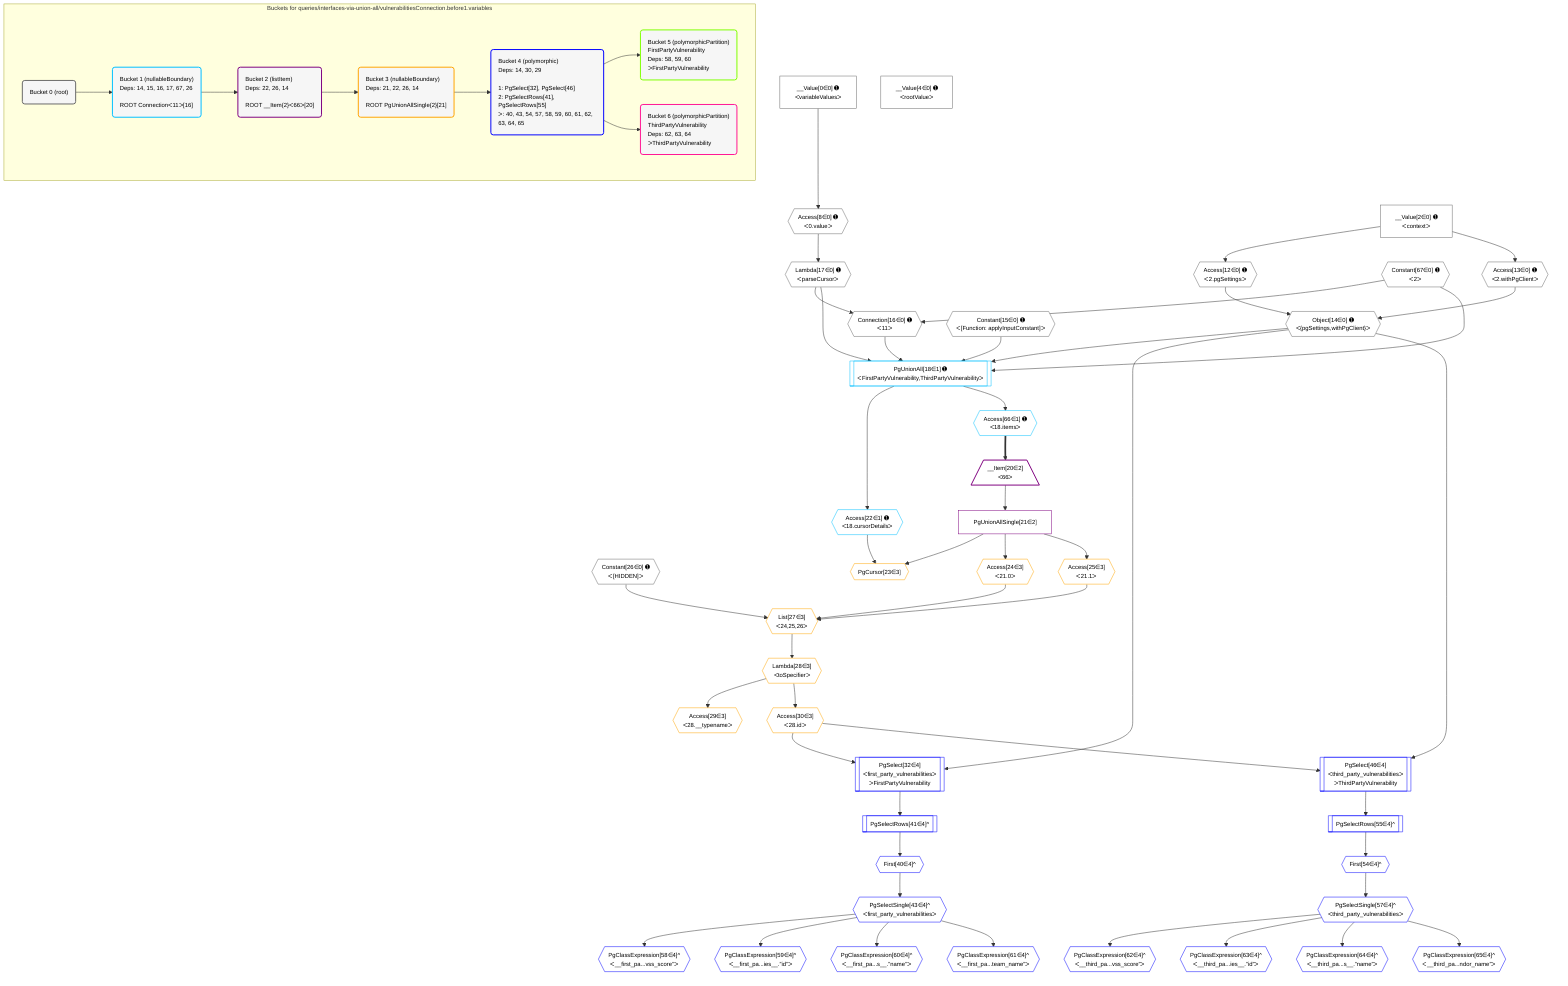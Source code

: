%%{init: {'themeVariables': { 'fontSize': '12px'}}}%%
graph TD
    classDef path fill:#eee,stroke:#000,color:#000
    classDef plan fill:#fff,stroke-width:1px,color:#000
    classDef itemplan fill:#fff,stroke-width:2px,color:#000
    classDef unbatchedplan fill:#dff,stroke-width:1px,color:#000
    classDef sideeffectplan fill:#fcc,stroke-width:2px,color:#000
    classDef bucket fill:#f6f6f6,color:#000,stroke-width:2px,text-align:left

    subgraph "Buckets for queries/interfaces-via-union-all/vulnerabilitiesConnection.before1.variables"
    Bucket0("Bucket 0 (root)"):::bucket
    Bucket1("Bucket 1 (nullableBoundary)<br />Deps: 14, 15, 16, 17, 67, 26<br /><br />ROOT Connectionᐸ11ᐳ[16]"):::bucket
    Bucket2("Bucket 2 (listItem)<br />Deps: 22, 26, 14<br /><br />ROOT __Item{2}ᐸ66ᐳ[20]"):::bucket
    Bucket3("Bucket 3 (nullableBoundary)<br />Deps: 21, 22, 26, 14<br /><br />ROOT PgUnionAllSingle{2}[21]"):::bucket
    Bucket4("Bucket 4 (polymorphic)<br />Deps: 14, 30, 29<br /><br />1: PgSelect[32], PgSelect[46]<br />2: PgSelectRows[41], PgSelectRows[55]<br />ᐳ: 40, 43, 54, 57, 58, 59, 60, 61, 62, 63, 64, 65"):::bucket
    Bucket5("Bucket 5 (polymorphicPartition)<br />FirstPartyVulnerability<br />Deps: 58, 59, 60<br />ᐳFirstPartyVulnerability"):::bucket
    Bucket6("Bucket 6 (polymorphicPartition)<br />ThirdPartyVulnerability<br />Deps: 62, 63, 64<br />ᐳThirdPartyVulnerability"):::bucket
    end
    Bucket0 --> Bucket1
    Bucket1 --> Bucket2
    Bucket2 --> Bucket3
    Bucket3 --> Bucket4
    Bucket4 --> Bucket5 & Bucket6

    %% plan dependencies
    Object14{{"Object[14∈0] ➊<br />ᐸ{pgSettings,withPgClient}ᐳ"}}:::plan
    Access12{{"Access[12∈0] ➊<br />ᐸ2.pgSettingsᐳ"}}:::plan
    Access13{{"Access[13∈0] ➊<br />ᐸ2.withPgClientᐳ"}}:::plan
    Access12 & Access13 --> Object14
    Connection16{{"Connection[16∈0] ➊<br />ᐸ11ᐳ"}}:::plan
    Constant67{{"Constant[67∈0] ➊<br />ᐸ2ᐳ"}}:::plan
    Lambda17{{"Lambda[17∈0] ➊<br />ᐸparseCursorᐳ"}}:::plan
    Constant67 & Lambda17 --> Connection16
    Access8{{"Access[8∈0] ➊<br />ᐸ0.valueᐳ"}}:::plan
    __Value0["__Value[0∈0] ➊<br />ᐸvariableValuesᐳ"]:::plan
    __Value0 --> Access8
    __Value2["__Value[2∈0] ➊<br />ᐸcontextᐳ"]:::plan
    __Value2 --> Access12
    __Value2 --> Access13
    Access8 --> Lambda17
    __Value4["__Value[4∈0] ➊<br />ᐸrootValueᐳ"]:::plan
    Constant15{{"Constant[15∈0] ➊<br />ᐸ[Function: applyInputConstant]ᐳ"}}:::plan
    Constant26{{"Constant[26∈0] ➊<br />ᐸ[HIDDEN]ᐳ"}}:::plan
    PgUnionAll18[["PgUnionAll[18∈1] ➊<br />ᐸFirstPartyVulnerability,ThirdPartyVulnerabilityᐳ"]]:::plan
    Object14 & Constant15 & Connection16 & Lambda17 & Constant67 --> PgUnionAll18
    Access22{{"Access[22∈1] ➊<br />ᐸ18.cursorDetailsᐳ"}}:::plan
    PgUnionAll18 --> Access22
    Access66{{"Access[66∈1] ➊<br />ᐸ18.itemsᐳ"}}:::plan
    PgUnionAll18 --> Access66
    __Item20[/"__Item[20∈2]<br />ᐸ66ᐳ"\]:::itemplan
    Access66 ==> __Item20
    PgUnionAllSingle21["PgUnionAllSingle[21∈2]"]:::plan
    __Item20 --> PgUnionAllSingle21
    List27{{"List[27∈3]<br />ᐸ24,25,26ᐳ"}}:::plan
    Access24{{"Access[24∈3]<br />ᐸ21.0ᐳ"}}:::plan
    Access25{{"Access[25∈3]<br />ᐸ21.1ᐳ"}}:::plan
    Access24 & Access25 & Constant26 --> List27
    PgCursor23{{"PgCursor[23∈3]"}}:::plan
    PgUnionAllSingle21 & Access22 --> PgCursor23
    PgUnionAllSingle21 --> Access24
    PgUnionAllSingle21 --> Access25
    Lambda28{{"Lambda[28∈3]<br />ᐸtoSpecifierᐳ"}}:::plan
    List27 --> Lambda28
    Access29{{"Access[29∈3]<br />ᐸ28.__typenameᐳ"}}:::plan
    Lambda28 --> Access29
    Access30{{"Access[30∈3]<br />ᐸ28.idᐳ"}}:::plan
    Lambda28 --> Access30
    PgSelect32[["PgSelect[32∈4]<br />ᐸfirst_party_vulnerabilitiesᐳ<br />ᐳFirstPartyVulnerability"]]:::plan
    Object14 & Access30 --> PgSelect32
    PgSelect46[["PgSelect[46∈4]<br />ᐸthird_party_vulnerabilitiesᐳ<br />ᐳThirdPartyVulnerability"]]:::plan
    Object14 & Access30 --> PgSelect46
    First40{{"First[40∈4]^"}}:::plan
    PgSelectRows41[["PgSelectRows[41∈4]^"]]:::plan
    PgSelectRows41 --> First40
    PgSelect32 --> PgSelectRows41
    PgSelectSingle43{{"PgSelectSingle[43∈4]^<br />ᐸfirst_party_vulnerabilitiesᐳ"}}:::plan
    First40 --> PgSelectSingle43
    First54{{"First[54∈4]^"}}:::plan
    PgSelectRows55[["PgSelectRows[55∈4]^"]]:::plan
    PgSelectRows55 --> First54
    PgSelect46 --> PgSelectRows55
    PgSelectSingle57{{"PgSelectSingle[57∈4]^<br />ᐸthird_party_vulnerabilitiesᐳ"}}:::plan
    First54 --> PgSelectSingle57
    PgClassExpression58{{"PgClassExpression[58∈4]^<br />ᐸ__first_pa...vss_score”ᐳ"}}:::plan
    PgSelectSingle43 --> PgClassExpression58
    PgClassExpression59{{"PgClassExpression[59∈4]^<br />ᐸ__first_pa...ies__.”id”ᐳ"}}:::plan
    PgSelectSingle43 --> PgClassExpression59
    PgClassExpression60{{"PgClassExpression[60∈4]^<br />ᐸ__first_pa...s__.”name”ᐳ"}}:::plan
    PgSelectSingle43 --> PgClassExpression60
    PgClassExpression61{{"PgClassExpression[61∈4]^<br />ᐸ__first_pa...team_name”ᐳ"}}:::plan
    PgSelectSingle43 --> PgClassExpression61
    PgClassExpression62{{"PgClassExpression[62∈4]^<br />ᐸ__third_pa...vss_score”ᐳ"}}:::plan
    PgSelectSingle57 --> PgClassExpression62
    PgClassExpression63{{"PgClassExpression[63∈4]^<br />ᐸ__third_pa...ies__.”id”ᐳ"}}:::plan
    PgSelectSingle57 --> PgClassExpression63
    PgClassExpression64{{"PgClassExpression[64∈4]^<br />ᐸ__third_pa...s__.”name”ᐳ"}}:::plan
    PgSelectSingle57 --> PgClassExpression64
    PgClassExpression65{{"PgClassExpression[65∈4]^<br />ᐸ__third_pa...ndor_name”ᐳ"}}:::plan
    PgSelectSingle57 --> PgClassExpression65

    %% define steps
    classDef bucket0 stroke:#696969
    class Bucket0,__Value0,__Value2,__Value4,Access8,Access12,Access13,Object14,Constant15,Connection16,Lambda17,Constant26,Constant67 bucket0
    classDef bucket1 stroke:#00bfff
    class Bucket1,PgUnionAll18,Access22,Access66 bucket1
    classDef bucket2 stroke:#7f007f
    class Bucket2,__Item20,PgUnionAllSingle21 bucket2
    classDef bucket3 stroke:#ffa500
    class Bucket3,PgCursor23,Access24,Access25,List27,Lambda28,Access29,Access30 bucket3
    classDef bucket4 stroke:#0000ff
    class Bucket4,PgSelect32,First40,PgSelectRows41,PgSelectSingle43,PgSelect46,First54,PgSelectRows55,PgSelectSingle57,PgClassExpression58,PgClassExpression59,PgClassExpression60,PgClassExpression61,PgClassExpression62,PgClassExpression63,PgClassExpression64,PgClassExpression65 bucket4
    classDef bucket5 stroke:#7fff00
    class Bucket5 bucket5
    classDef bucket6 stroke:#ff1493
    class Bucket6 bucket6